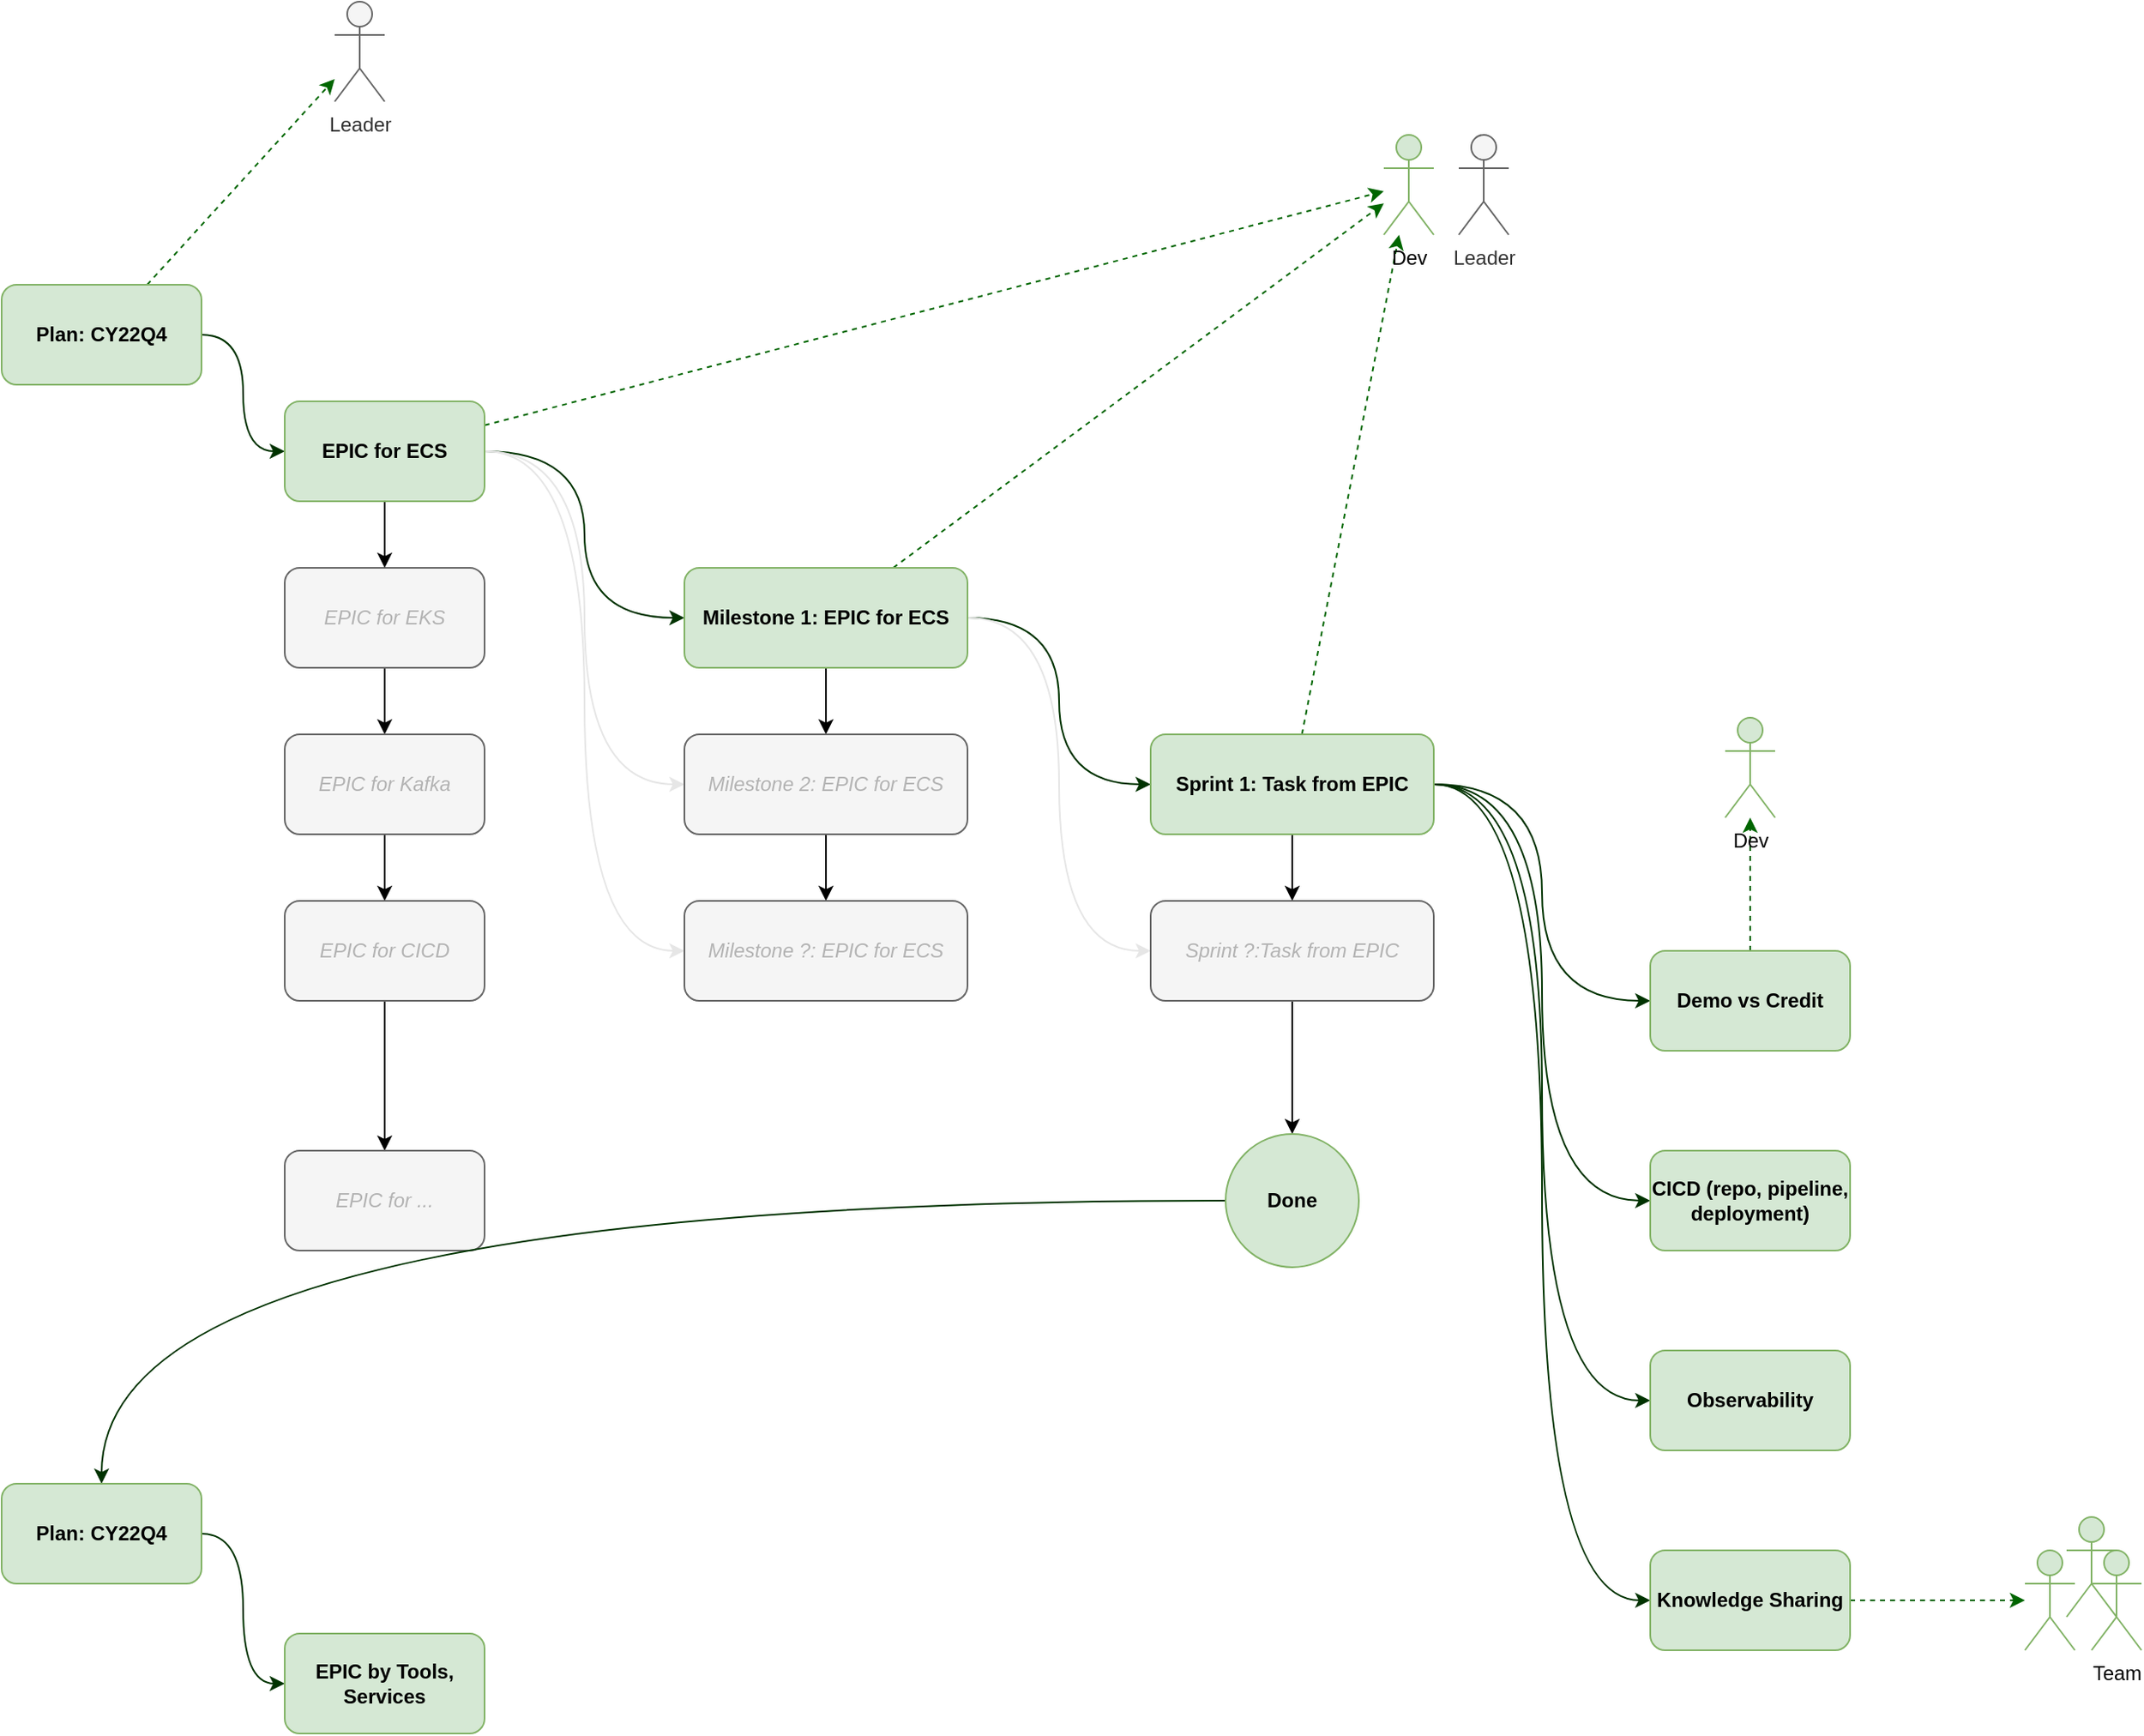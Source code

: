 <mxfile version="21.0.6" type="github">
  <diagram name="Page-1" id="Gwfqj0nlbMDRUAetJDcP">
    <mxGraphModel dx="2411" dy="1074" grid="1" gridSize="10" guides="1" tooltips="1" connect="1" arrows="1" fold="1" page="1" pageScale="1" pageWidth="850" pageHeight="1100" math="0" shadow="0">
      <root>
        <mxCell id="0" />
        <mxCell id="1" parent="0" />
        <mxCell id="RCZ4i9NB5G9TMZS6hXk_-29" style="edgeStyle=orthogonalEdgeStyle;rounded=0;orthogonalLoop=1;jettySize=auto;html=1;entryX=0;entryY=0.5;entryDx=0;entryDy=0;elbow=vertical;curved=1;strokeColor=#003300;" edge="1" parent="1" source="RCZ4i9NB5G9TMZS6hXk_-1" target="RCZ4i9NB5G9TMZS6hXk_-14">
          <mxGeometry relative="1" as="geometry" />
        </mxCell>
        <mxCell id="RCZ4i9NB5G9TMZS6hXk_-56" style="rounded=0;orthogonalLoop=1;jettySize=auto;html=1;dashed=1;strokeColor=#006600;" edge="1" parent="1" source="RCZ4i9NB5G9TMZS6hXk_-1" target="RCZ4i9NB5G9TMZS6hXk_-55">
          <mxGeometry relative="1" as="geometry" />
        </mxCell>
        <mxCell id="RCZ4i9NB5G9TMZS6hXk_-1" value="Plan: CY22Q4" style="rounded=1;whiteSpace=wrap;html=1;fillColor=#d5e8d4;strokeColor=#82b366;fontStyle=1" vertex="1" parent="1">
          <mxGeometry x="60" y="250" width="120" height="60" as="geometry" />
        </mxCell>
        <mxCell id="RCZ4i9NB5G9TMZS6hXk_-63" style="edgeStyle=orthogonalEdgeStyle;rounded=0;orthogonalLoop=1;jettySize=auto;html=1;entryX=0.5;entryY=0;entryDx=0;entryDy=0;" edge="1" parent="1" source="RCZ4i9NB5G9TMZS6hXk_-12" target="RCZ4i9NB5G9TMZS6hXk_-13">
          <mxGeometry relative="1" as="geometry" />
        </mxCell>
        <mxCell id="RCZ4i9NB5G9TMZS6hXk_-12" value="EPIC for EKS" style="rounded=1;whiteSpace=wrap;html=1;fillColor=#f5f5f5;fontColor=#B3B3B3;strokeColor=#666666;fontStyle=2" vertex="1" parent="1">
          <mxGeometry x="230" y="420" width="120" height="60" as="geometry" />
        </mxCell>
        <mxCell id="RCZ4i9NB5G9TMZS6hXk_-64" style="edgeStyle=orthogonalEdgeStyle;rounded=0;orthogonalLoop=1;jettySize=auto;html=1;entryX=0.5;entryY=0;entryDx=0;entryDy=0;" edge="1" parent="1" source="RCZ4i9NB5G9TMZS6hXk_-13" target="RCZ4i9NB5G9TMZS6hXk_-15">
          <mxGeometry relative="1" as="geometry" />
        </mxCell>
        <mxCell id="RCZ4i9NB5G9TMZS6hXk_-13" value="EPIC for Kafka" style="rounded=1;whiteSpace=wrap;html=1;fillColor=#f5f5f5;fontColor=#B3B3B3;strokeColor=#666666;fontStyle=2" vertex="1" parent="1">
          <mxGeometry x="230" y="520" width="120" height="60" as="geometry" />
        </mxCell>
        <mxCell id="RCZ4i9NB5G9TMZS6hXk_-30" style="edgeStyle=orthogonalEdgeStyle;rounded=0;orthogonalLoop=1;jettySize=auto;html=1;entryX=0;entryY=0.5;entryDx=0;entryDy=0;curved=1;strokeColor=#003300;" edge="1" parent="1" source="RCZ4i9NB5G9TMZS6hXk_-14" target="RCZ4i9NB5G9TMZS6hXk_-17">
          <mxGeometry relative="1" as="geometry" />
        </mxCell>
        <mxCell id="RCZ4i9NB5G9TMZS6hXk_-31" style="edgeStyle=orthogonalEdgeStyle;rounded=0;orthogonalLoop=1;jettySize=auto;html=1;entryX=0;entryY=0.5;entryDx=0;entryDy=0;curved=1;fillColor=#f5f5f5;strokeColor=#E6E6E6;" edge="1" parent="1" source="RCZ4i9NB5G9TMZS6hXk_-14" target="RCZ4i9NB5G9TMZS6hXk_-18">
          <mxGeometry relative="1" as="geometry" />
        </mxCell>
        <mxCell id="RCZ4i9NB5G9TMZS6hXk_-32" style="edgeStyle=orthogonalEdgeStyle;rounded=0;orthogonalLoop=1;jettySize=auto;html=1;entryX=0;entryY=0.5;entryDx=0;entryDy=0;curved=1;fillColor=#f5f5f5;strokeColor=#E6E6E6;" edge="1" parent="1" source="RCZ4i9NB5G9TMZS6hXk_-14" target="RCZ4i9NB5G9TMZS6hXk_-19">
          <mxGeometry relative="1" as="geometry" />
        </mxCell>
        <mxCell id="RCZ4i9NB5G9TMZS6hXk_-57" style="rounded=0;orthogonalLoop=1;jettySize=auto;html=1;dashed=1;strokeColor=#006600;" edge="1" parent="1" source="RCZ4i9NB5G9TMZS6hXk_-14" target="RCZ4i9NB5G9TMZS6hXk_-45">
          <mxGeometry relative="1" as="geometry" />
        </mxCell>
        <mxCell id="RCZ4i9NB5G9TMZS6hXk_-62" style="edgeStyle=orthogonalEdgeStyle;rounded=0;orthogonalLoop=1;jettySize=auto;html=1;entryX=0.5;entryY=0;entryDx=0;entryDy=0;" edge="1" parent="1" source="RCZ4i9NB5G9TMZS6hXk_-14" target="RCZ4i9NB5G9TMZS6hXk_-12">
          <mxGeometry relative="1" as="geometry" />
        </mxCell>
        <mxCell id="RCZ4i9NB5G9TMZS6hXk_-14" value="EPIC for ECS" style="rounded=1;whiteSpace=wrap;html=1;fillColor=#d5e8d4;strokeColor=#82b366;fontStyle=1" vertex="1" parent="1">
          <mxGeometry x="230" y="320" width="120" height="60" as="geometry" />
        </mxCell>
        <mxCell id="RCZ4i9NB5G9TMZS6hXk_-65" style="edgeStyle=orthogonalEdgeStyle;rounded=0;orthogonalLoop=1;jettySize=auto;html=1;entryX=0.5;entryY=0;entryDx=0;entryDy=0;" edge="1" parent="1" source="RCZ4i9NB5G9TMZS6hXk_-15" target="RCZ4i9NB5G9TMZS6hXk_-16">
          <mxGeometry relative="1" as="geometry" />
        </mxCell>
        <mxCell id="RCZ4i9NB5G9TMZS6hXk_-15" value="EPIC for CICD" style="rounded=1;whiteSpace=wrap;html=1;fillColor=#f5f5f5;fontColor=#B3B3B3;strokeColor=#666666;fontStyle=2" vertex="1" parent="1">
          <mxGeometry x="230" y="620" width="120" height="60" as="geometry" />
        </mxCell>
        <mxCell id="RCZ4i9NB5G9TMZS6hXk_-16" value="EPIC for ..." style="rounded=1;whiteSpace=wrap;html=1;fillColor=#f5f5f5;fontColor=#B3B3B3;strokeColor=#666666;fontStyle=2" vertex="1" parent="1">
          <mxGeometry x="230" y="770" width="120" height="60" as="geometry" />
        </mxCell>
        <mxCell id="RCZ4i9NB5G9TMZS6hXk_-33" style="edgeStyle=orthogonalEdgeStyle;rounded=0;orthogonalLoop=1;jettySize=auto;html=1;entryX=0;entryY=0.5;entryDx=0;entryDy=0;curved=1;strokeColor=#003300;" edge="1" parent="1" source="RCZ4i9NB5G9TMZS6hXk_-17" target="RCZ4i9NB5G9TMZS6hXk_-20">
          <mxGeometry relative="1" as="geometry" />
        </mxCell>
        <mxCell id="RCZ4i9NB5G9TMZS6hXk_-34" style="edgeStyle=orthogonalEdgeStyle;rounded=0;orthogonalLoop=1;jettySize=auto;html=1;entryX=0;entryY=0.5;entryDx=0;entryDy=0;curved=1;fillColor=#f5f5f5;strokeColor=#E6E6E6;" edge="1" parent="1" source="RCZ4i9NB5G9TMZS6hXk_-17" target="RCZ4i9NB5G9TMZS6hXk_-21">
          <mxGeometry relative="1" as="geometry" />
        </mxCell>
        <mxCell id="RCZ4i9NB5G9TMZS6hXk_-39" style="edgeStyle=orthogonalEdgeStyle;rounded=0;orthogonalLoop=1;jettySize=auto;html=1;entryX=0.5;entryY=0;entryDx=0;entryDy=0;" edge="1" parent="1" source="RCZ4i9NB5G9TMZS6hXk_-17" target="RCZ4i9NB5G9TMZS6hXk_-18">
          <mxGeometry relative="1" as="geometry" />
        </mxCell>
        <mxCell id="RCZ4i9NB5G9TMZS6hXk_-58" style="rounded=0;orthogonalLoop=1;jettySize=auto;html=1;dashed=1;strokeColor=#006600;" edge="1" parent="1" source="RCZ4i9NB5G9TMZS6hXk_-17" target="RCZ4i9NB5G9TMZS6hXk_-45">
          <mxGeometry relative="1" as="geometry" />
        </mxCell>
        <mxCell id="RCZ4i9NB5G9TMZS6hXk_-17" value="Milestone 1: EPIC for ECS" style="rounded=1;whiteSpace=wrap;html=1;fillColor=#d5e8d4;strokeColor=#82b366;fontStyle=1" vertex="1" parent="1">
          <mxGeometry x="470" y="420" width="170" height="60" as="geometry" />
        </mxCell>
        <mxCell id="RCZ4i9NB5G9TMZS6hXk_-40" style="edgeStyle=orthogonalEdgeStyle;rounded=0;orthogonalLoop=1;jettySize=auto;html=1;entryX=0.5;entryY=0;entryDx=0;entryDy=0;" edge="1" parent="1" source="RCZ4i9NB5G9TMZS6hXk_-18" target="RCZ4i9NB5G9TMZS6hXk_-19">
          <mxGeometry relative="1" as="geometry" />
        </mxCell>
        <mxCell id="RCZ4i9NB5G9TMZS6hXk_-18" value="Milestone 2: EPIC for ECS" style="rounded=1;whiteSpace=wrap;html=1;fillColor=#f5f5f5;fontColor=#B3B3B3;strokeColor=#666666;fontStyle=2" vertex="1" parent="1">
          <mxGeometry x="470" y="520" width="170" height="60" as="geometry" />
        </mxCell>
        <mxCell id="RCZ4i9NB5G9TMZS6hXk_-19" value="Milestone ?: EPIC for ECS" style="rounded=1;whiteSpace=wrap;html=1;fillColor=#f5f5f5;fontColor=#B3B3B3;strokeColor=#666666;fontStyle=2" vertex="1" parent="1">
          <mxGeometry x="470" y="620" width="170" height="60" as="geometry" />
        </mxCell>
        <mxCell id="RCZ4i9NB5G9TMZS6hXk_-35" style="edgeStyle=orthogonalEdgeStyle;rounded=0;orthogonalLoop=1;jettySize=auto;html=1;entryX=0;entryY=0.5;entryDx=0;entryDy=0;curved=1;strokeColor=#003300;" edge="1" parent="1" source="RCZ4i9NB5G9TMZS6hXk_-20" target="RCZ4i9NB5G9TMZS6hXk_-23">
          <mxGeometry relative="1" as="geometry" />
        </mxCell>
        <mxCell id="RCZ4i9NB5G9TMZS6hXk_-36" style="edgeStyle=orthogonalEdgeStyle;rounded=0;orthogonalLoop=1;jettySize=auto;html=1;entryX=0;entryY=0.5;entryDx=0;entryDy=0;curved=1;strokeColor=#003300;" edge="1" parent="1" source="RCZ4i9NB5G9TMZS6hXk_-20" target="RCZ4i9NB5G9TMZS6hXk_-24">
          <mxGeometry relative="1" as="geometry" />
        </mxCell>
        <mxCell id="RCZ4i9NB5G9TMZS6hXk_-37" style="edgeStyle=orthogonalEdgeStyle;rounded=0;orthogonalLoop=1;jettySize=auto;html=1;entryX=0;entryY=0.5;entryDx=0;entryDy=0;curved=1;strokeColor=#003300;" edge="1" parent="1" source="RCZ4i9NB5G9TMZS6hXk_-20" target="RCZ4i9NB5G9TMZS6hXk_-27">
          <mxGeometry relative="1" as="geometry" />
        </mxCell>
        <mxCell id="RCZ4i9NB5G9TMZS6hXk_-38" style="edgeStyle=orthogonalEdgeStyle;rounded=0;orthogonalLoop=1;jettySize=auto;html=1;entryX=0;entryY=0.5;entryDx=0;entryDy=0;curved=1;strokeColor=#003300;" edge="1" parent="1" source="RCZ4i9NB5G9TMZS6hXk_-20" target="RCZ4i9NB5G9TMZS6hXk_-28">
          <mxGeometry relative="1" as="geometry" />
        </mxCell>
        <mxCell id="RCZ4i9NB5G9TMZS6hXk_-41" style="edgeStyle=orthogonalEdgeStyle;rounded=0;orthogonalLoop=1;jettySize=auto;html=1;entryX=0.5;entryY=0;entryDx=0;entryDy=0;" edge="1" parent="1" source="RCZ4i9NB5G9TMZS6hXk_-20" target="RCZ4i9NB5G9TMZS6hXk_-21">
          <mxGeometry relative="1" as="geometry" />
        </mxCell>
        <mxCell id="RCZ4i9NB5G9TMZS6hXk_-59" style="rounded=0;orthogonalLoop=1;jettySize=auto;html=1;dashed=1;strokeColor=#006600;" edge="1" parent="1" source="RCZ4i9NB5G9TMZS6hXk_-20" target="RCZ4i9NB5G9TMZS6hXk_-45">
          <mxGeometry relative="1" as="geometry" />
        </mxCell>
        <mxCell id="RCZ4i9NB5G9TMZS6hXk_-20" value="Sprint 1: Task from EPIC" style="rounded=1;whiteSpace=wrap;html=1;fillColor=#d5e8d4;strokeColor=#82b366;fontStyle=1" vertex="1" parent="1">
          <mxGeometry x="750" y="520" width="170" height="60" as="geometry" />
        </mxCell>
        <mxCell id="RCZ4i9NB5G9TMZS6hXk_-42" style="edgeStyle=orthogonalEdgeStyle;rounded=0;orthogonalLoop=1;jettySize=auto;html=1;entryX=0.5;entryY=0;entryDx=0;entryDy=0;" edge="1" parent="1" source="RCZ4i9NB5G9TMZS6hXk_-21" target="RCZ4i9NB5G9TMZS6hXk_-22">
          <mxGeometry relative="1" as="geometry" />
        </mxCell>
        <mxCell id="RCZ4i9NB5G9TMZS6hXk_-21" value="Sprint ?:Task from EPIC" style="rounded=1;whiteSpace=wrap;html=1;fillColor=#f5f5f5;fontColor=#B3B3B3;strokeColor=#666666;fontStyle=2" vertex="1" parent="1">
          <mxGeometry x="750" y="620" width="170" height="60" as="geometry" />
        </mxCell>
        <mxCell id="RCZ4i9NB5G9TMZS6hXk_-43" style="edgeStyle=orthogonalEdgeStyle;rounded=0;orthogonalLoop=1;jettySize=auto;html=1;entryX=0.5;entryY=0;entryDx=0;entryDy=0;curved=1;strokeColor=#003300;" edge="1" parent="1" source="RCZ4i9NB5G9TMZS6hXk_-22" target="RCZ4i9NB5G9TMZS6hXk_-25">
          <mxGeometry relative="1" as="geometry" />
        </mxCell>
        <mxCell id="RCZ4i9NB5G9TMZS6hXk_-22" value="Done" style="ellipse;whiteSpace=wrap;html=1;aspect=fixed;fillColor=#d5e8d4;strokeColor=#82b366;fontStyle=1" vertex="1" parent="1">
          <mxGeometry x="795" y="760" width="80" height="80" as="geometry" />
        </mxCell>
        <mxCell id="RCZ4i9NB5G9TMZS6hXk_-61" style="edgeStyle=orthogonalEdgeStyle;rounded=0;orthogonalLoop=1;jettySize=auto;html=1;dashed=1;strokeColor=#006600;" edge="1" parent="1" source="RCZ4i9NB5G9TMZS6hXk_-23" target="RCZ4i9NB5G9TMZS6hXk_-49">
          <mxGeometry relative="1" as="geometry" />
        </mxCell>
        <mxCell id="RCZ4i9NB5G9TMZS6hXk_-23" value="Demo vs Credit" style="rounded=1;whiteSpace=wrap;html=1;fillColor=#d5e8d4;strokeColor=#82b366;fontStyle=1" vertex="1" parent="1">
          <mxGeometry x="1050" y="650" width="120" height="60" as="geometry" />
        </mxCell>
        <mxCell id="RCZ4i9NB5G9TMZS6hXk_-24" value="CICD (repo, pipeline, deployment)" style="rounded=1;whiteSpace=wrap;html=1;fillColor=#d5e8d4;strokeColor=#82b366;fontStyle=1" vertex="1" parent="1">
          <mxGeometry x="1050" y="770" width="120" height="60" as="geometry" />
        </mxCell>
        <mxCell id="RCZ4i9NB5G9TMZS6hXk_-44" style="edgeStyle=orthogonalEdgeStyle;rounded=0;orthogonalLoop=1;jettySize=auto;html=1;entryX=0;entryY=0.5;entryDx=0;entryDy=0;curved=1;strokeColor=#003300;" edge="1" parent="1" source="RCZ4i9NB5G9TMZS6hXk_-25" target="RCZ4i9NB5G9TMZS6hXk_-26">
          <mxGeometry relative="1" as="geometry" />
        </mxCell>
        <mxCell id="RCZ4i9NB5G9TMZS6hXk_-25" value="Plan: CY22Q4" style="rounded=1;whiteSpace=wrap;html=1;fillColor=#d5e8d4;strokeColor=#82b366;fontStyle=1" vertex="1" parent="1">
          <mxGeometry x="60" y="970" width="120" height="60" as="geometry" />
        </mxCell>
        <mxCell id="RCZ4i9NB5G9TMZS6hXk_-26" value="EPIC by Tools, Services" style="rounded=1;whiteSpace=wrap;html=1;fillColor=#d5e8d4;strokeColor=#82b366;fontStyle=1" vertex="1" parent="1">
          <mxGeometry x="230" y="1060" width="120" height="60" as="geometry" />
        </mxCell>
        <mxCell id="RCZ4i9NB5G9TMZS6hXk_-27" value="Observability" style="rounded=1;whiteSpace=wrap;html=1;fillColor=#d5e8d4;strokeColor=#82b366;fontStyle=1" vertex="1" parent="1">
          <mxGeometry x="1050" y="890" width="120" height="60" as="geometry" />
        </mxCell>
        <mxCell id="RCZ4i9NB5G9TMZS6hXk_-60" style="rounded=0;orthogonalLoop=1;jettySize=auto;html=1;dashed=1;strokeColor=#006600;" edge="1" parent="1" source="RCZ4i9NB5G9TMZS6hXk_-28" target="RCZ4i9NB5G9TMZS6hXk_-50">
          <mxGeometry relative="1" as="geometry" />
        </mxCell>
        <mxCell id="RCZ4i9NB5G9TMZS6hXk_-28" value="Knowledge Sharing" style="rounded=1;whiteSpace=wrap;html=1;fillColor=#d5e8d4;strokeColor=#82b366;fontStyle=1" vertex="1" parent="1">
          <mxGeometry x="1050" y="1010" width="120" height="60" as="geometry" />
        </mxCell>
        <mxCell id="RCZ4i9NB5G9TMZS6hXk_-48" value="" style="group" vertex="1" connectable="0" parent="1">
          <mxGeometry x="890" y="160" width="75" height="60" as="geometry" />
        </mxCell>
        <mxCell id="RCZ4i9NB5G9TMZS6hXk_-45" value="Dev" style="shape=umlActor;verticalLabelPosition=bottom;verticalAlign=top;html=1;outlineConnect=0;fillColor=#d5e8d4;strokeColor=#82b366;" vertex="1" parent="RCZ4i9NB5G9TMZS6hXk_-48">
          <mxGeometry width="30" height="60" as="geometry" />
        </mxCell>
        <mxCell id="RCZ4i9NB5G9TMZS6hXk_-47" value="Leader" style="shape=umlActor;verticalLabelPosition=bottom;verticalAlign=top;html=1;outlineConnect=0;fillColor=#f5f5f5;fontColor=#333333;strokeColor=#666666;" vertex="1" parent="RCZ4i9NB5G9TMZS6hXk_-48">
          <mxGeometry x="45" width="30" height="60" as="geometry" />
        </mxCell>
        <mxCell id="RCZ4i9NB5G9TMZS6hXk_-49" value="Dev" style="shape=umlActor;verticalLabelPosition=bottom;verticalAlign=top;html=1;outlineConnect=0;fillColor=#d5e8d4;strokeColor=#82b366;" vertex="1" parent="1">
          <mxGeometry x="1095" y="510" width="30" height="60" as="geometry" />
        </mxCell>
        <mxCell id="RCZ4i9NB5G9TMZS6hXk_-50" value="" style="shape=umlActor;verticalLabelPosition=bottom;verticalAlign=top;html=1;outlineConnect=0;fillColor=#d5e8d4;strokeColor=#82b366;" vertex="1" parent="1">
          <mxGeometry x="1275" y="1010" width="30" height="60" as="geometry" />
        </mxCell>
        <mxCell id="RCZ4i9NB5G9TMZS6hXk_-51" value="" style="shape=umlActor;verticalLabelPosition=bottom;verticalAlign=top;html=1;outlineConnect=0;fillColor=#d5e8d4;strokeColor=#82b366;" vertex="1" parent="1">
          <mxGeometry x="1300" y="990" width="30" height="60" as="geometry" />
        </mxCell>
        <mxCell id="RCZ4i9NB5G9TMZS6hXk_-52" value="Team" style="shape=umlActor;verticalLabelPosition=bottom;verticalAlign=top;html=1;outlineConnect=0;fillColor=#d5e8d4;strokeColor=#82b366;" vertex="1" parent="1">
          <mxGeometry x="1315" y="1010" width="30" height="60" as="geometry" />
        </mxCell>
        <mxCell id="RCZ4i9NB5G9TMZS6hXk_-55" value="Leader" style="shape=umlActor;verticalLabelPosition=bottom;verticalAlign=top;html=1;outlineConnect=0;fillColor=#f5f5f5;fontColor=#333333;strokeColor=#666666;" vertex="1" parent="1">
          <mxGeometry x="260" y="80" width="30" height="60" as="geometry" />
        </mxCell>
      </root>
    </mxGraphModel>
  </diagram>
</mxfile>
